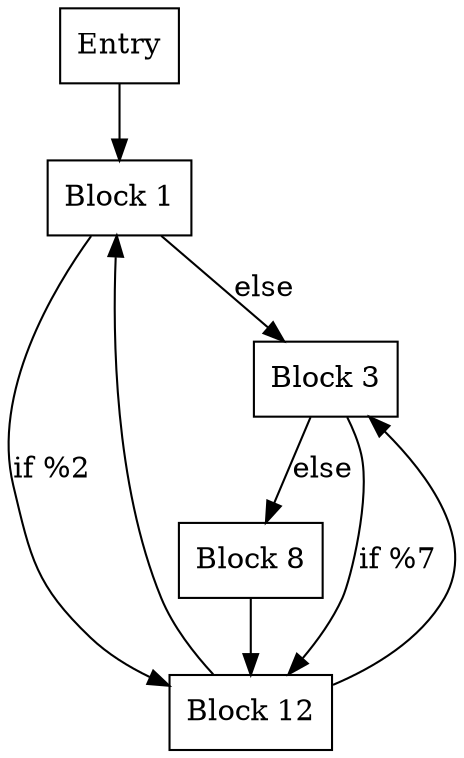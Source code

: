 digraph CFG {
    rankdir=TB;
    
    // Nodes
    node [shape=box];
    entry [label="Entry"];
    block_3 [label="Block 3"];
    block_8 [label="Block 8"];
    block_12 [label="Block 12"];
    block_1 [label="Block 1"];

    // Edges
    entry -> block_1;
    block_1 -> block_12 [label="if %2"];
    block_1 -> block_3 [label="else"];

    block_3 -> block_12 [label="if %7"];
    block_3 -> block_8 [label="else"];

    block_8 -> block_12;
    block_12 -> block_3;
    block_12 -> block_1;
}